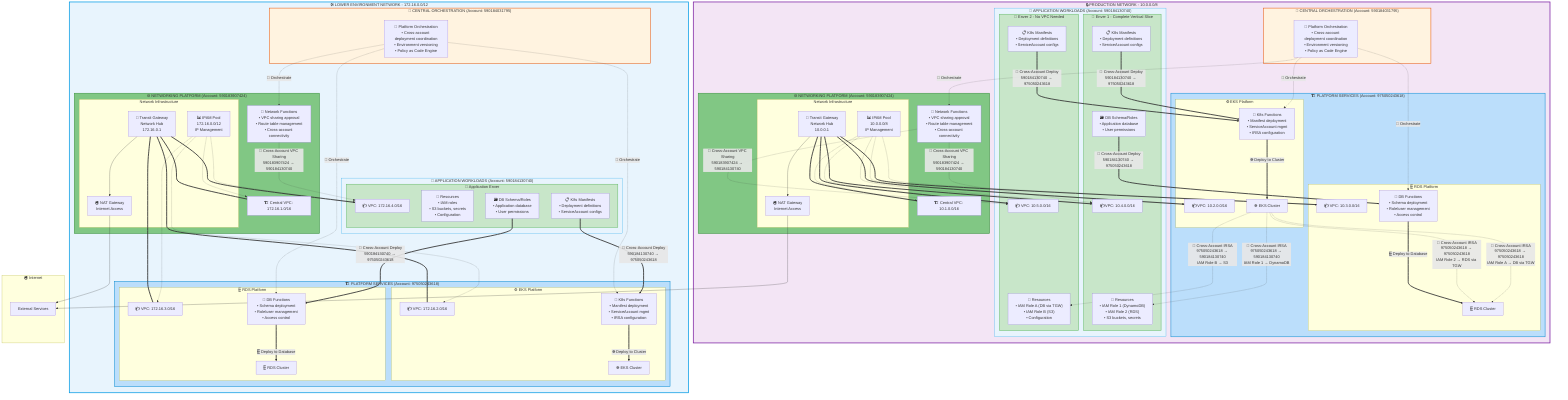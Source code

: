 flowchart TB
    %% ========================================
    %% PRODUCTION NETWORK - 10.0.0.0/8
    %% ========================================
    subgraph ProdNetwork["🔒 PRODUCTION NETWORK - 10.0.0.0/8"]
        direction TB
        
        subgraph ProdCentral["🎯 CENTRAL ORCHESTRATION (Account: 590184031795)"]
            direction TB
            CentralControlProd["🎯 Platform Orchestration<br/>• Cross-account deployment coordination<br/>• Environment versioning<br/>• Policy as Code Engine"]
        end
        
        subgraph ProdNetworking["🌐 NETWORKING PLATFORM (Account: 590183907424)"]
            direction TB
            subgraph ProdNetInfra["Network Infrastructure"]
                direction LR
                TGWProd["🔗 Transit Gateway<br/>Network Hub<br/>10.0.0.1"]
                NATProd["🌍 NAT Gateway<br/>Internet Access"]
                IPAMProd["📊 IPAM Pool<br/>10.0.0.0/8<br/>IP Management"]
            end
            CentralVPCProd["🏗️ Central VPC: 10.1.0.0/16"]
            NetDeployProd["🚀 Network Functions<br/>• VPC sharing approval<br/>• Route table management<br/>• Cross-account connectivity"]
        end
        
        subgraph ProdPlatforms["🏗️ PLATFORM SERVICES (Account: 975050243618)"]
            direction TB
            subgraph ProdEKS["⚙️ EKS Platform"]
                direction TB
                EKSVPCProd["📦 VPC: 10.2.0.0/16"]
                EKSProd["☸️ EKS Cluster"]
                EKSDeployProd["🚀 K8s Functions<br/>• Manifest deployment<br/>• ServiceAccount mgmt<br/>• IRSA configuration"]
            end
            subgraph ProdRDS["🗄️ RDS Platform"]
                direction TB
                RDSVPCProd["📦 VPC: 10.3.0.0/16"]
                RDSProd["🗄️ RDS Cluster"]
                RDSDeployProd["🚀 DB Functions<br/>• Schema deployment<br/>• Role/user management<br/>• Access control"]
            end
        end
        
        subgraph ProdApps["📱 APPLICATION WORKLOADS (Account: 590184130740)"]
            direction TB
            subgraph ProdEnver1["🚀 Enver 1 - Complete Vertical Slice"]
                direction TB
                App1VPCProd["📦 VPC: 10.4.0.0/16"]
                App1ResProd["💾 Resources<br/>• IAM Role 1 (DynamoDB)<br/>• IAM Role 2 (RDS)<br/>• S3 buckets, secrets"]
                App1ManifestProd["📋 K8s Manifests<br/>• Deployment definitions<br/>• ServiceAccount configs"]
                App1SchemaProd["🗃️ DB Schema/Roles<br/>• Application database<br/>• User permissions"]
            end
            subgraph ProdEnver2["🚀 Enver 2 - No VPC Needed"]
                direction TB
                App2VPCProd["📦 VPC: 10.5.0.0/16"]
                App2ResProd["💾 Resources<br/>• IAM Role A (DB via TGW)<br/>• IAM Role B (S3)<br/>• Configuration"]
                App2ManifestProd["📋 K8s Manifests<br/>• Deployment definitions<br/>• ServiceAccount configs"]
            end
        end
    end

    %% ========================================
    %% LOWER ENVIRONMENT NETWORK - 172.16.0.0/12
    %% ========================================
    subgraph LENetwork["🛠️ LOWER ENVIRONMENT NETWORK - 172.16.0.0/12"]
        direction TB
        
        subgraph LECentral["🎯 CENTRAL ORCHESTRATION (Account: 590184031795)"]
            direction TB
            CentralControlLE["🎯 Platform Orchestration<br/>• Cross-account deployment coordination<br/>• Environment versioning<br/>• Policy as Code Engine"]
        end
        
        subgraph LENetworking["🌐 NETWORKING PLATFORM (Account: 590183907424)"]
            direction TB
            subgraph LENetInfra["Network Infrastructure"]
                direction LR
                TGWLE["🔗 Transit Gateway<br/>Network Hub<br/>172.16.0.1"]
                NATLE["🌍 NAT Gateway<br/>Internet Access"]
                IPAMLE["📊 IPAM Pool<br/>172.16.0.0/12<br/>IP Management"]
            end
            CentralVPCLE["🏗️ Central VPC: 172.16.1.0/16"]
            NetDeployLE["🚀 Network Functions<br/>• VPC sharing approval<br/>• Route table management<br/>• Cross-account connectivity"]
        end
        
        subgraph LEPlatforms["🏗️ PLATFORM SERVICES (Account: 975050243618)"]
            direction TB
            subgraph LEEKS["⚙️ EKS Platform"]
                direction TB
                EKSVPCLENet["📦 VPC: 172.16.2.0/16"]
                EKSLENet["☸️ EKS Cluster"]
                EKSDeployLE["🚀 K8s Functions<br/>• Manifest deployment<br/>• ServiceAccount mgmt<br/>• IRSA configuration"]
            end
            subgraph LERDS["🗄️ RDS Platform"]
                direction TB
                RDSVPCLENet["📦 VPC: 172.16.3.0/16"]
                RDSLENet["🗄️ RDS Cluster"]
                RDSDeployLE["🚀 DB Functions<br/>• Schema deployment<br/>• Role/user management<br/>• Access control"]
            end
        end
        
        subgraph LEApps["📱 APPLICATION WORKLOADS (Account: 590184130740)"]
            direction TB
            subgraph LEEnver1["🚀 Application Enver"]
                direction TB
                App1VPCLENet["📦 VPC: 172.16.4.0/16"]
                App1ResLENet["💾 Resources<br/>• IAM roles<br/>• S3 buckets, secrets<br/>• Configuration"]
                App1ManifestLE["📋 K8s Manifests<br/>• Deployment definitions<br/>• ServiceAccount configs"]
                App1SchemaLE["🗃️ DB Schema/Roles<br/>• Application database<br/>• User permissions"]
            end
        end
    end

    %% ========================================
    %% INTERNET ACCESS
    %% ========================================
    subgraph Internet["🌍 Internet"]
        ExtServices["External Services"]
    end

    %% ========================================
    %% NETWORK CONNECTIONS
    %% ========================================
    
    %% Production Network Connections
    TGWProd === CentralVPCProd
    TGWProd === EKSVPCProd
    TGWProd === RDSVPCProd
    TGWProd === App1VPCProd
    TGWProd === App2VPCProd
    TGWProd --> NATProd
    
    %% LE Network Connections
    TGWLE === CentralVPCLE
    TGWLE === EKSVPCLENet
    TGWLE === RDSVPCLENet
    TGWLE === App1VPCLENet
    TGWLE --> NATLE

    %% Internet Access
    NATProd --> ExtServices
    NATLE --> ExtServices

    %% IPAM Management
    IPAMProd -.-> CentralVPCProd
    IPAMProd -.-> EKSVPCProd
    IPAMProd -.-> RDSVPCProd
    IPAMProd -.-> App1VPCProd
    IPAMProd -.-> App2VPCProd
    
    IPAMLE -.-> CentralVPCLE
    IPAMLE -.-> EKSVPCLENet
    IPAMLE -.-> RDSVPCLENet
    IPAMLE -.-> App1VPCLENet

    %% ========================================
    %% CROSS-ACCOUNT DEPLOYMENT FLOWS
    %% ========================================
    
    %% Central Account Orchestration (Production)
    CentralControlProd -.->|"🎯 Orchestrate"| NetDeployProd
    CentralControlProd -.->|"🎯 Orchestrate"| EKSDeployProd
    CentralControlProd -.->|"🎯 Orchestrate"| RDSDeployProd
    
    %% Enver 1 Deployment Flow (590184130740 → 975050243618)
    App1ManifestProd ==>|"🚀 Cross-Account Deploy<br/>590184130740 → 975050243618"| EKSDeployProd
    EKSDeployProd ==>|"☸️ Deploy to Cluster"| EKSProd
    App1SchemaProd ==>|"🚀 Cross-Account Deploy<br/>590184130740 → 975050243618"| RDSDeployProd
    RDSDeployProd ==>|"🗄️ Deploy to Database"| RDSProd
    
    %% Enver 2 Deployment Flow (590184130740 → 975050243618)
    App2ManifestProd ==>|"🚀 Cross-Account Deploy<br/>590184130740 → 975050243618"| EKSDeployProd
    
    %% Network Management Flows (590183907424 → 590184130740)
    NetDeployProd -.->|"🔗 Cross-Account VPC Sharing<br/>590183907424 → 590184130740"| App1VPCProd
    NetDeployProd -.->|"🔗 Cross-Account VPC Sharing<br/>590183907424 → 590184130740"| App2VPCProd

    %% ========================================
    %% RUNTIME COMMUNICATION (CROSS-ACCOUNT IRSA)
    %% ========================================
    
    %% Enver 1: Pod assuming IAM roles across accounts
    EKSProd -.->|"🔐 Cross-Account IRSA<br/>975050243618 → 590184130740<br/>IAM Role 1 → DynamoDB"| App1ResProd
    EKSProd -.->|"🔐 Cross-Account IRSA<br/>975050243618 → 975050243618<br/>IAM Role 2 → RDS via TGW"| RDSProd
    
    %% Enver 2: Pod assuming IAM roles across accounts  
    EKSProd -.->|"🔐 Cross-Account IRSA<br/>975050243618 → 975050243618<br/>IAM Role A → DB via TGW"| RDSProd
    EKSProd -.->|"🔐 Cross-Account IRSA<br/>975050243618 → 590184130740<br/>IAM Role B → S3"| App2ResProd

    %% ========================================
    %% LE ENVIRONMENT DEPLOYMENT FLOWS
    %% ========================================
    
    %% Central Account Orchestration (LE)
    CentralControlLE -.->|"🎯 Orchestrate"| NetDeployLE
    CentralControlLE -.->|"🎯 Orchestrate"| EKSDeployLE
    CentralControlLE -.->|"🎯 Orchestrate"| RDSDeployLE
    
    %% LE Application Deployment
    App1ManifestLE ==>|"🚀 Cross-Account Deploy<br/>590184130740 → 975050243618"| EKSDeployLE
    EKSDeployLE ==>|"☸️ Deploy to Cluster"| EKSLENet
    App1SchemaLE ==>|"🚀 Cross-Account Deploy<br/>590184130740 → 975050243618"| RDSDeployLE
    RDSDeployLE ==>|"🗄️ Deploy to Database"| RDSLENet
    
    %% LE Network Management
    NetDeployLE -.->|"🔗 Cross-Account VPC Sharing<br/>590183907424 → 590184130740"| App1VPCLENet

    %% ========================================
    %% STYLING
    %% ========================================
    
    %% Main network styling
    style ProdNetwork fill:#f3e5f5,stroke:#7b1fa2,stroke-width:3px
    style LENetwork fill:#e8f4fd,stroke:#039be5,stroke-width:3px
    
    %% Central orchestration styling
    style ProdCentral fill:#fff3e0,stroke:#e65100,stroke-width:2px
    style LECentral fill:#fff3e0,stroke:#e65100,stroke-width:2px
    
    %% Network platform styling
    style ProdNetworking fill:#81c784,stroke:#388e3c,stroke-width:2px
    style LENetworking fill:#81c784,stroke:#388e3c,stroke-width:2px
    
    %% Platform services styling  
    style ProdPlatforms fill:#bbdefb,stroke:#0288d1,stroke-width:2px
    style LEPlatforms fill:#bbdefb,stroke:#0288d1,stroke-width:2px
    
    %% Application styling
    style ProdApps fill:#e8f4fd,stroke:#039be5,stroke-width:1px
    style LEApps fill:#e8f4fd,stroke:#039be5,stroke-width:1px
    
    %% Enver styling
    style ProdEnver1 fill:#c8e6c9,stroke:#66bb6a,stroke-width:2px
    style ProdEnver2 fill:#c8e6c9,stroke:#66bb6a,stroke-width:2px
    style LEEnver1 fill:#c8e6c9,stroke:#66bb6a,stroke-width:2px